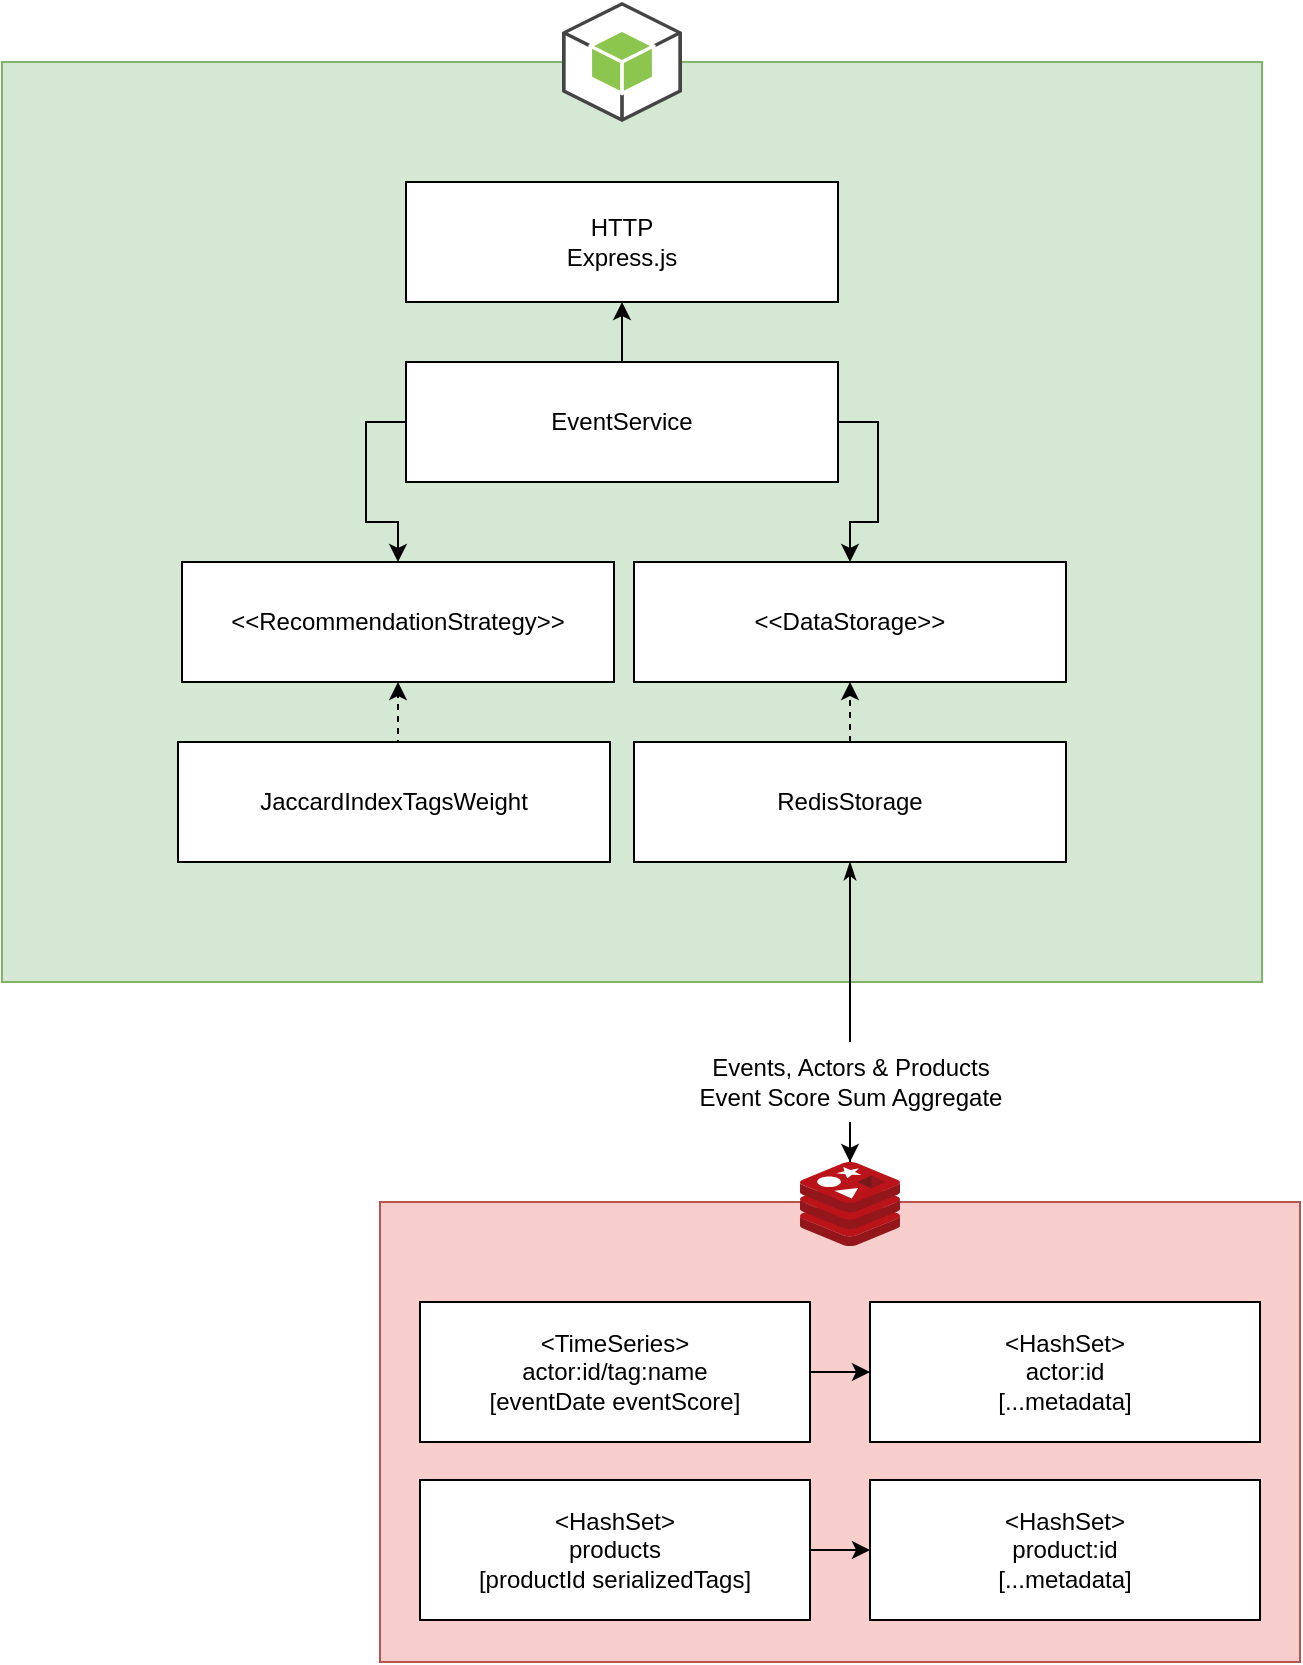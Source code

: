 <mxfile version="20.2.3" type="device"><diagram id="fZ8Qev84_Ls7JMcuUMex" name="Strona-1"><mxGraphModel dx="1426" dy="820" grid="1" gridSize="10" guides="1" tooltips="1" connect="1" arrows="1" fold="1" page="1" pageScale="1" pageWidth="827" pageHeight="1169" math="0" shadow="0"><root><mxCell id="0"/><mxCell id="1" parent="0"/><mxCell id="r0pruG9ZnMZQPcUSS0aJ-5" value="" style="rounded=0;whiteSpace=wrap;html=1;fillColor=#d5e8d4;strokeColor=#82b366;" vertex="1" parent="1"><mxGeometry x="90" y="290" width="630" height="460" as="geometry"/></mxCell><mxCell id="r0pruG9ZnMZQPcUSS0aJ-6" value="" style="outlineConnect=0;dashed=0;verticalLabelPosition=bottom;verticalAlign=top;align=center;html=1;shape=mxgraph.aws3.android;fillColor=#8CC64F;gradientColor=none;" vertex="1" parent="1"><mxGeometry x="370" y="260" width="60" height="60" as="geometry"/></mxCell><mxCell id="r0pruG9ZnMZQPcUSS0aJ-8" value="&amp;lt;&amp;lt;RecommendationStrategy&amp;gt;&amp;gt;" style="rounded=0;whiteSpace=wrap;html=1;" vertex="1" parent="1"><mxGeometry x="180" y="540" width="216" height="60" as="geometry"/></mxCell><mxCell id="r0pruG9ZnMZQPcUSS0aJ-15" style="edgeStyle=orthogonalEdgeStyle;rounded=0;orthogonalLoop=1;jettySize=auto;html=1;exitX=0.5;exitY=0;exitDx=0;exitDy=0;entryX=0.5;entryY=1;entryDx=0;entryDy=0;dashed=1;" edge="1" parent="1" source="r0pruG9ZnMZQPcUSS0aJ-9" target="r0pruG9ZnMZQPcUSS0aJ-8"><mxGeometry relative="1" as="geometry"/></mxCell><mxCell id="r0pruG9ZnMZQPcUSS0aJ-9" value="JaccardIndexTagsWeight" style="rounded=0;whiteSpace=wrap;html=1;" vertex="1" parent="1"><mxGeometry x="178" y="630" width="216" height="60" as="geometry"/></mxCell><mxCell id="r0pruG9ZnMZQPcUSS0aJ-10" value="&amp;lt;&amp;lt;DataStorage&amp;gt;&amp;gt;" style="rounded=0;whiteSpace=wrap;html=1;" vertex="1" parent="1"><mxGeometry x="406" y="540" width="216" height="60" as="geometry"/></mxCell><mxCell id="r0pruG9ZnMZQPcUSS0aJ-18" style="edgeStyle=orthogonalEdgeStyle;rounded=0;orthogonalLoop=1;jettySize=auto;html=1;exitX=0.5;exitY=0;exitDx=0;exitDy=0;entryX=0.5;entryY=1;entryDx=0;entryDy=0;dashed=1;" edge="1" parent="1" source="r0pruG9ZnMZQPcUSS0aJ-11" target="r0pruG9ZnMZQPcUSS0aJ-10"><mxGeometry relative="1" as="geometry"/></mxCell><mxCell id="r0pruG9ZnMZQPcUSS0aJ-28" style="edgeStyle=orthogonalEdgeStyle;rounded=0;orthogonalLoop=1;jettySize=auto;html=1;exitX=0.5;exitY=1;exitDx=0;exitDy=0;startArrow=none;" edge="1" parent="1" source="r0pruG9ZnMZQPcUSS0aJ-29" target="r0pruG9ZnMZQPcUSS0aJ-19"><mxGeometry relative="1" as="geometry"/></mxCell><mxCell id="r0pruG9ZnMZQPcUSS0aJ-11" value="RedisStorage" style="rounded=0;whiteSpace=wrap;html=1;" vertex="1" parent="1"><mxGeometry x="406" y="630" width="216" height="60" as="geometry"/></mxCell><mxCell id="r0pruG9ZnMZQPcUSS0aJ-16" style="edgeStyle=orthogonalEdgeStyle;rounded=0;orthogonalLoop=1;jettySize=auto;html=1;exitX=0;exitY=0.5;exitDx=0;exitDy=0;" edge="1" parent="1" source="r0pruG9ZnMZQPcUSS0aJ-12" target="r0pruG9ZnMZQPcUSS0aJ-8"><mxGeometry relative="1" as="geometry"/></mxCell><mxCell id="r0pruG9ZnMZQPcUSS0aJ-17" style="edgeStyle=orthogonalEdgeStyle;rounded=0;orthogonalLoop=1;jettySize=auto;html=1;exitX=1;exitY=0.5;exitDx=0;exitDy=0;entryX=0.5;entryY=0;entryDx=0;entryDy=0;" edge="1" parent="1" source="r0pruG9ZnMZQPcUSS0aJ-12" target="r0pruG9ZnMZQPcUSS0aJ-10"><mxGeometry relative="1" as="geometry"/></mxCell><mxCell id="r0pruG9ZnMZQPcUSS0aJ-34" style="edgeStyle=orthogonalEdgeStyle;rounded=0;orthogonalLoop=1;jettySize=auto;html=1;exitX=0.5;exitY=0;exitDx=0;exitDy=0;entryX=0.5;entryY=1;entryDx=0;entryDy=0;startArrow=none;startFill=0;" edge="1" parent="1" source="r0pruG9ZnMZQPcUSS0aJ-12" target="r0pruG9ZnMZQPcUSS0aJ-33"><mxGeometry relative="1" as="geometry"/></mxCell><mxCell id="r0pruG9ZnMZQPcUSS0aJ-12" value="EventService" style="rounded=0;whiteSpace=wrap;html=1;" vertex="1" parent="1"><mxGeometry x="292" y="440" width="216" height="60" as="geometry"/></mxCell><mxCell id="r0pruG9ZnMZQPcUSS0aJ-20" value="" style="rounded=0;whiteSpace=wrap;html=1;fillColor=#f8cecc;strokeColor=#b85450;" vertex="1" parent="1"><mxGeometry x="279" y="860" width="460" height="230" as="geometry"/></mxCell><mxCell id="r0pruG9ZnMZQPcUSS0aJ-19" value="" style="sketch=0;aspect=fixed;html=1;points=[];align=center;image;fontSize=12;image=img/lib/mscae/Cache_Redis_Product.svg;" vertex="1" parent="1"><mxGeometry x="489" y="840" width="50" height="42" as="geometry"/></mxCell><mxCell id="r0pruG9ZnMZQPcUSS0aJ-26" style="edgeStyle=orthogonalEdgeStyle;rounded=0;orthogonalLoop=1;jettySize=auto;html=1;exitX=1;exitY=0.5;exitDx=0;exitDy=0;entryX=0;entryY=0.5;entryDx=0;entryDy=0;" edge="1" parent="1" source="r0pruG9ZnMZQPcUSS0aJ-21" target="r0pruG9ZnMZQPcUSS0aJ-22"><mxGeometry relative="1" as="geometry"/></mxCell><mxCell id="r0pruG9ZnMZQPcUSS0aJ-21" value="&lt;div&gt;&amp;lt;TimeSeries&amp;gt;&lt;br&gt;&lt;/div&gt;&lt;div&gt;actor:id/tag:name&lt;/div&gt;&lt;div&gt;[eventDate eventScore]&lt;/div&gt;" style="rounded=0;whiteSpace=wrap;html=1;" vertex="1" parent="1"><mxGeometry x="299" y="910" width="195" height="70" as="geometry"/></mxCell><mxCell id="r0pruG9ZnMZQPcUSS0aJ-22" value="&lt;div&gt;&amp;lt;HashSet&amp;gt;&lt;br&gt;&lt;/div&gt;&lt;div&gt;actor:id&lt;/div&gt;&lt;div&gt;[...metadata]&lt;/div&gt;" style="rounded=0;whiteSpace=wrap;html=1;" vertex="1" parent="1"><mxGeometry x="524" y="910" width="195" height="70" as="geometry"/></mxCell><mxCell id="r0pruG9ZnMZQPcUSS0aJ-23" value="&lt;div&gt;&amp;lt;HashSet&amp;gt;&lt;br&gt;&lt;/div&gt;&lt;div&gt;product:id&lt;/div&gt;&lt;div&gt;[...metadata]&lt;/div&gt;" style="rounded=0;whiteSpace=wrap;html=1;" vertex="1" parent="1"><mxGeometry x="524" y="999" width="195" height="70" as="geometry"/></mxCell><mxCell id="r0pruG9ZnMZQPcUSS0aJ-27" style="edgeStyle=orthogonalEdgeStyle;rounded=0;orthogonalLoop=1;jettySize=auto;html=1;exitX=1;exitY=0.5;exitDx=0;exitDy=0;entryX=0;entryY=0.5;entryDx=0;entryDy=0;" edge="1" parent="1" source="r0pruG9ZnMZQPcUSS0aJ-24" target="r0pruG9ZnMZQPcUSS0aJ-23"><mxGeometry relative="1" as="geometry"/></mxCell><mxCell id="r0pruG9ZnMZQPcUSS0aJ-24" value="&lt;div&gt;&amp;lt;HashSet&amp;gt;&lt;br&gt;&lt;/div&gt;&lt;div&gt;products&lt;/div&gt;&lt;div&gt;[productId serializedTags]&lt;/div&gt;" style="rounded=0;whiteSpace=wrap;html=1;" vertex="1" parent="1"><mxGeometry x="299" y="999" width="195" height="70" as="geometry"/></mxCell><mxCell id="r0pruG9ZnMZQPcUSS0aJ-29" value="Events, Actors &amp;amp; Products&lt;br&gt;&lt;div&gt;Event Score Sum Aggregate &lt;/div&gt;" style="text;html=1;align=center;verticalAlign=middle;resizable=0;points=[];autosize=1;strokeColor=none;fillColor=none;" vertex="1" parent="1"><mxGeometry x="424" y="780" width="180" height="40" as="geometry"/></mxCell><mxCell id="r0pruG9ZnMZQPcUSS0aJ-32" value="" style="edgeStyle=orthogonalEdgeStyle;rounded=0;orthogonalLoop=1;jettySize=auto;html=1;exitX=0.5;exitY=1;exitDx=0;exitDy=0;endArrow=none;startArrow=classicThin;startFill=1;" edge="1" parent="1" source="r0pruG9ZnMZQPcUSS0aJ-11" target="r0pruG9ZnMZQPcUSS0aJ-29"><mxGeometry relative="1" as="geometry"><mxPoint x="514" y="690" as="sourcePoint"/><mxPoint x="514" y="850" as="targetPoint"/></mxGeometry></mxCell><mxCell id="r0pruG9ZnMZQPcUSS0aJ-33" value="&lt;div&gt;HTTP&lt;/div&gt;Express.js" style="rounded=0;whiteSpace=wrap;html=1;" vertex="1" parent="1"><mxGeometry x="292" y="350" width="216" height="60" as="geometry"/></mxCell></root></mxGraphModel></diagram></mxfile>